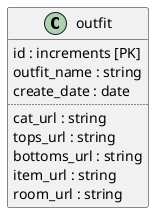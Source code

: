 @startuml dressupcat
left to right direction

class outfit {
  id : increments [PK]
  outfit_name : string
  create_date : date  
  ..
  cat_url : string
  tops_url : string
  bottoms_url : string
  item_url : string
  room_url : string  
}

@enduml
